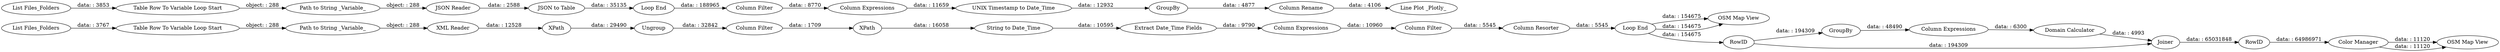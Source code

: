 digraph {
	"2724459753661102655_27" [label="Column Filter"]
	"2724459753661102655_61" [label="Path to String _Variable_"]
	"2724459753661102655_24" [label="Column Expressions"]
	"-2731462582900362995_47" [label="Domain Calculator"]
	"2724459753661102655_39" [label="OSM Map View"]
	"2724459753661102655_70" [label=GroupBy]
	"2724459753661102655_67" [label="Column Filter"]
	"2724459753661102655_30" [label="List Files_Folders"]
	"2724459753661102655_51" [label="OSM Map View"]
	"-2731462582900362995_41" [label=GroupBy]
	"-2731462582900362995_43" [label="Column Expressions"]
	"2724459753661102655_35" [label="Path to String _Variable_"]
	"2724459753661102655_34" [label="Table Row To Variable Loop Start"]
	"2724459753661102655_64" [label="JSON Reader"]
	"2724459753661102655_22" [label="Column Filter"]
	"-2731462582900362995_59" [label=RowID]
	"2724459753661102655_69" [label="UNIX Timestamp to Date_Time"]
	"2724459753661102655_71" [label="Column Rename"]
	"-2731462582900362995_46" [label="Color Manager"]
	"2724459753661102655_17" [label="String to Date_Time"]
	"2724459753661102655_38" [label="Loop End"]
	"2724459753661102655_20" [label="Column Resorter"]
	"2724459753661102655_62" [label="List Files_Folders"]
	"-2731462582900362995_50" [label=Joiner]
	"2724459753661102655_28" [label=XPath]
	"-2731462582900362995_40" [label=RowID]
	"2724459753661102655_68" [label="Column Expressions"]
	"2724459753661102655_65" [label="JSON to Table"]
	"2724459753661102655_21" [label="Extract Date_Time Fields"]
	"2724459753661102655_66" [label="Loop End"]
	"2724459753661102655_19" [label=XPath]
	"2724459753661102655_72" [label="Line Plot _Plotly_"]
	"2724459753661102655_25" [label=Ungroup]
	"2724459753661102655_18" [label="XML Reader"]
	"2724459753661102655_63" [label="Table Row To Variable Loop Start"]
	"-2731462582900362995_40" -> "-2731462582900362995_50" [label="data: : 194309"]
	"2724459753661102655_38" -> "2724459753661102655_39" [label="data: : 154675"]
	"2724459753661102655_38" -> "2724459753661102655_39" [label="data: : 154675"]
	"-2731462582900362995_46" -> "2724459753661102655_51" [label="data: : 11120"]
	"2724459753661102655_18" -> "2724459753661102655_28" [label="data: : 12528"]
	"2724459753661102655_19" -> "2724459753661102655_17" [label="data: : 16058"]
	"2724459753661102655_64" -> "2724459753661102655_65" [label="data: : 2588"]
	"2724459753661102655_69" -> "2724459753661102655_70" [label="data: : 12932"]
	"2724459753661102655_63" -> "2724459753661102655_61" [label="object: : 288"]
	"2724459753661102655_70" -> "2724459753661102655_71" [label="data: : 4877"]
	"2724459753661102655_34" -> "2724459753661102655_35" [label="object: : 288"]
	"-2731462582900362995_47" -> "-2731462582900362995_50" [label="data: : 4993"]
	"2724459753661102655_20" -> "2724459753661102655_38" [label="data: : 5545"]
	"2724459753661102655_67" -> "2724459753661102655_68" [label="data: : 8770"]
	"-2731462582900362995_50" -> "-2731462582900362995_59" [label="data: : 65031848"]
	"2724459753661102655_61" -> "2724459753661102655_64" [label="object: : 288"]
	"2724459753661102655_30" -> "2724459753661102655_34" [label="data: : 3767"]
	"-2731462582900362995_43" -> "-2731462582900362995_47" [label="data: : 6300"]
	"2724459753661102655_66" -> "2724459753661102655_67" [label="data: : 188965"]
	"-2731462582900362995_59" -> "-2731462582900362995_46" [label="data: : 64986971"]
	"2724459753661102655_17" -> "2724459753661102655_21" [label="data: : 10595"]
	"2724459753661102655_21" -> "2724459753661102655_24" [label="data: : 9790"]
	"2724459753661102655_38" -> "-2731462582900362995_40" [label="data: : 154675"]
	"2724459753661102655_25" -> "2724459753661102655_27" [label="data: : 32842"]
	"2724459753661102655_71" -> "2724459753661102655_72" [label="data: : 4106"]
	"-2731462582900362995_40" -> "-2731462582900362995_41" [label="data: : 194309"]
	"2724459753661102655_62" -> "2724459753661102655_63" [label="data: : 3853"]
	"-2731462582900362995_46" -> "2724459753661102655_51" [label="data: : 11120"]
	"2724459753661102655_22" -> "2724459753661102655_20" [label="data: : 5545"]
	"2724459753661102655_68" -> "2724459753661102655_69" [label="data: : 11659"]
	"2724459753661102655_28" -> "2724459753661102655_25" [label="data: : 29490"]
	"-2731462582900362995_41" -> "-2731462582900362995_43" [label="data: : 48490"]
	"2724459753661102655_24" -> "2724459753661102655_22" [label="data: : 10960"]
	"2724459753661102655_35" -> "2724459753661102655_18" [label="object: : 288"]
	"2724459753661102655_65" -> "2724459753661102655_66" [label="data: : 35135"]
	"2724459753661102655_27" -> "2724459753661102655_19" [label="data: : 1709"]
	rankdir=LR
}

